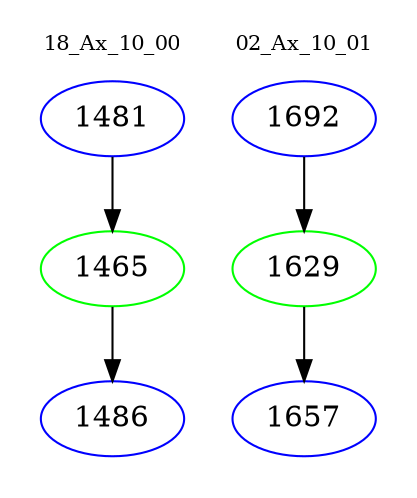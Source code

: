 digraph{
subgraph cluster_0 {
color = white
label = "18_Ax_10_00";
fontsize=10;
T0_1481 [label="1481", color="blue"]
T0_1481 -> T0_1465 [color="black"]
T0_1465 [label="1465", color="green"]
T0_1465 -> T0_1486 [color="black"]
T0_1486 [label="1486", color="blue"]
}
subgraph cluster_1 {
color = white
label = "02_Ax_10_01";
fontsize=10;
T1_1692 [label="1692", color="blue"]
T1_1692 -> T1_1629 [color="black"]
T1_1629 [label="1629", color="green"]
T1_1629 -> T1_1657 [color="black"]
T1_1657 [label="1657", color="blue"]
}
}
